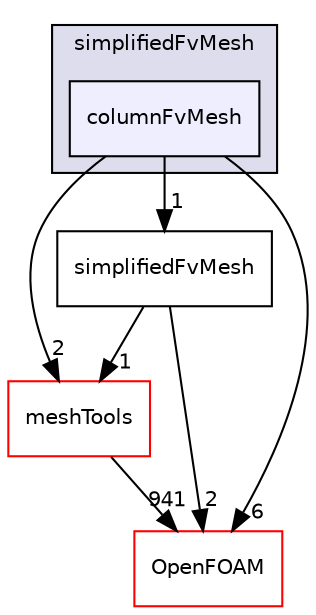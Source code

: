 digraph "src/finiteVolume/fvMesh/simplifiedFvMesh/columnFvMesh" {
  bgcolor=transparent;
  compound=true
  node [ fontsize="10", fontname="Helvetica"];
  edge [ labelfontsize="10", labelfontname="Helvetica"];
  subgraph clusterdir_febb66ae8fef1ef5fdf2a781f4af4156 {
    graph [ bgcolor="#ddddee", pencolor="black", label="simplifiedFvMesh" fontname="Helvetica", fontsize="10", URL="dir_febb66ae8fef1ef5fdf2a781f4af4156.html"]
  dir_1075c2ef468af18c3198859a9d95d785 [shape=box, label="columnFvMesh", style="filled", fillcolor="#eeeeff", pencolor="black", URL="dir_1075c2ef468af18c3198859a9d95d785.html"];
  }
  dir_e30e1415e1be58d29bdd4212a5f6cb49 [shape=box label="simplifiedFvMesh" URL="dir_e30e1415e1be58d29bdd4212a5f6cb49.html"];
  dir_ae30ad0bef50cf391b24c614251bb9fd [shape=box label="meshTools" color="red" URL="dir_ae30ad0bef50cf391b24c614251bb9fd.html"];
  dir_c5473ff19b20e6ec4dfe5c310b3778a8 [shape=box label="OpenFOAM" color="red" URL="dir_c5473ff19b20e6ec4dfe5c310b3778a8.html"];
  dir_e30e1415e1be58d29bdd4212a5f6cb49->dir_ae30ad0bef50cf391b24c614251bb9fd [headlabel="1", labeldistance=1.5 headhref="dir_001142_001949.html"];
  dir_e30e1415e1be58d29bdd4212a5f6cb49->dir_c5473ff19b20e6ec4dfe5c310b3778a8 [headlabel="2", labeldistance=1.5 headhref="dir_001142_002151.html"];
  dir_ae30ad0bef50cf391b24c614251bb9fd->dir_c5473ff19b20e6ec4dfe5c310b3778a8 [headlabel="941", labeldistance=1.5 headhref="dir_001949_002151.html"];
  dir_1075c2ef468af18c3198859a9d95d785->dir_e30e1415e1be58d29bdd4212a5f6cb49 [headlabel="1", labeldistance=1.5 headhref="dir_001140_001142.html"];
  dir_1075c2ef468af18c3198859a9d95d785->dir_ae30ad0bef50cf391b24c614251bb9fd [headlabel="2", labeldistance=1.5 headhref="dir_001140_001949.html"];
  dir_1075c2ef468af18c3198859a9d95d785->dir_c5473ff19b20e6ec4dfe5c310b3778a8 [headlabel="6", labeldistance=1.5 headhref="dir_001140_002151.html"];
}
